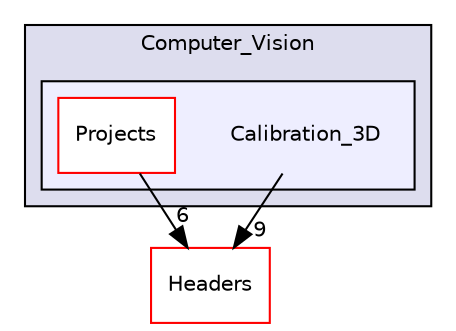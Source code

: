 digraph "Calibration_3D" {
  compound=true
  node [ fontsize="10", fontname="Helvetica"];
  edge [ labelfontsize="10", labelfontname="Helvetica"];
  subgraph clusterdir_21b28993aa822acbd06c1c4b8b6cc9c8 {
    graph [ bgcolor="#ddddee", pencolor="black", label="Computer_Vision" fontname="Helvetica", fontsize="10", URL="dir_21b28993aa822acbd06c1c4b8b6cc9c8.html"]
  subgraph clusterdir_dbaccf0689bd873db3ae0e642db66ecd {
    graph [ bgcolor="#eeeeff", pencolor="black", label="" URL="dir_dbaccf0689bd873db3ae0e642db66ecd.html"];
    dir_dbaccf0689bd873db3ae0e642db66ecd [shape=plaintext label="Calibration_3D"];
    dir_85d4fc562af74adc98ae16ce30c9d15e [shape=box label="Projects" color="red" fillcolor="white" style="filled" URL="dir_85d4fc562af74adc98ae16ce30c9d15e.html"];
  }
  }
  dir_3ed09e8ce6640af79318ee4a8db1ede0 [shape=box label="Headers" fillcolor="white" style="filled" color="red" URL="dir_3ed09e8ce6640af79318ee4a8db1ede0.html"];
  dir_dbaccf0689bd873db3ae0e642db66ecd->dir_3ed09e8ce6640af79318ee4a8db1ede0 [headlabel="9", labeldistance=1.5 headhref="dir_000027_000008.html"];
  dir_85d4fc562af74adc98ae16ce30c9d15e->dir_3ed09e8ce6640af79318ee4a8db1ede0 [headlabel="6", labeldistance=1.5 headhref="dir_000047_000008.html"];
}
